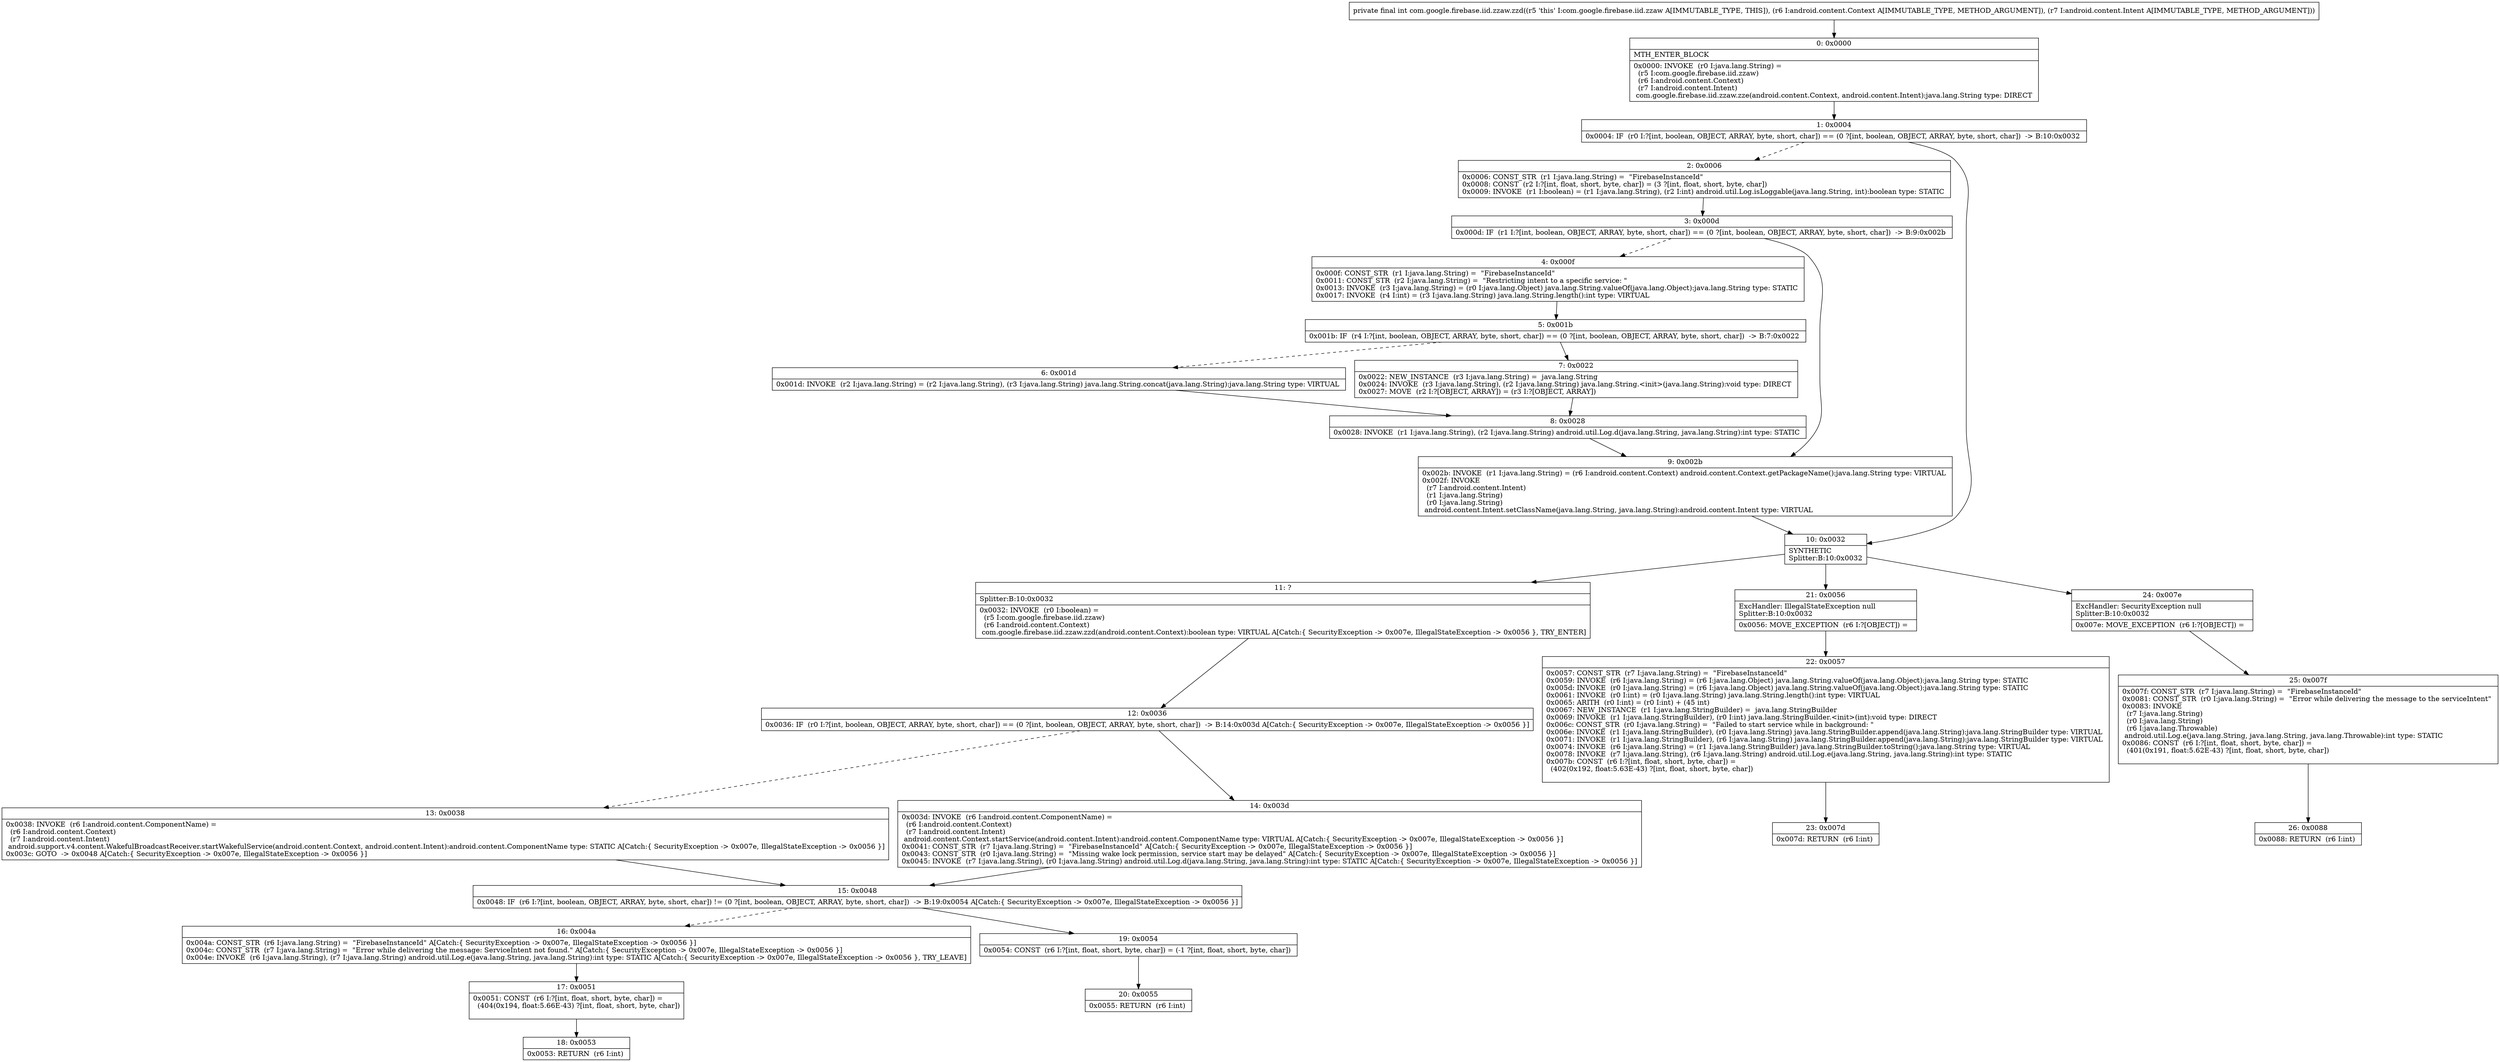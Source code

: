 digraph "CFG forcom.google.firebase.iid.zzaw.zzd(Landroid\/content\/Context;Landroid\/content\/Intent;)I" {
Node_0 [shape=record,label="{0\:\ 0x0000|MTH_ENTER_BLOCK\l|0x0000: INVOKE  (r0 I:java.lang.String) = \l  (r5 I:com.google.firebase.iid.zzaw)\l  (r6 I:android.content.Context)\l  (r7 I:android.content.Intent)\l com.google.firebase.iid.zzaw.zze(android.content.Context, android.content.Intent):java.lang.String type: DIRECT \l}"];
Node_1 [shape=record,label="{1\:\ 0x0004|0x0004: IF  (r0 I:?[int, boolean, OBJECT, ARRAY, byte, short, char]) == (0 ?[int, boolean, OBJECT, ARRAY, byte, short, char])  \-\> B:10:0x0032 \l}"];
Node_2 [shape=record,label="{2\:\ 0x0006|0x0006: CONST_STR  (r1 I:java.lang.String) =  \"FirebaseInstanceId\" \l0x0008: CONST  (r2 I:?[int, float, short, byte, char]) = (3 ?[int, float, short, byte, char]) \l0x0009: INVOKE  (r1 I:boolean) = (r1 I:java.lang.String), (r2 I:int) android.util.Log.isLoggable(java.lang.String, int):boolean type: STATIC \l}"];
Node_3 [shape=record,label="{3\:\ 0x000d|0x000d: IF  (r1 I:?[int, boolean, OBJECT, ARRAY, byte, short, char]) == (0 ?[int, boolean, OBJECT, ARRAY, byte, short, char])  \-\> B:9:0x002b \l}"];
Node_4 [shape=record,label="{4\:\ 0x000f|0x000f: CONST_STR  (r1 I:java.lang.String) =  \"FirebaseInstanceId\" \l0x0011: CONST_STR  (r2 I:java.lang.String) =  \"Restricting intent to a specific service: \" \l0x0013: INVOKE  (r3 I:java.lang.String) = (r0 I:java.lang.Object) java.lang.String.valueOf(java.lang.Object):java.lang.String type: STATIC \l0x0017: INVOKE  (r4 I:int) = (r3 I:java.lang.String) java.lang.String.length():int type: VIRTUAL \l}"];
Node_5 [shape=record,label="{5\:\ 0x001b|0x001b: IF  (r4 I:?[int, boolean, OBJECT, ARRAY, byte, short, char]) == (0 ?[int, boolean, OBJECT, ARRAY, byte, short, char])  \-\> B:7:0x0022 \l}"];
Node_6 [shape=record,label="{6\:\ 0x001d|0x001d: INVOKE  (r2 I:java.lang.String) = (r2 I:java.lang.String), (r3 I:java.lang.String) java.lang.String.concat(java.lang.String):java.lang.String type: VIRTUAL \l}"];
Node_7 [shape=record,label="{7\:\ 0x0022|0x0022: NEW_INSTANCE  (r3 I:java.lang.String) =  java.lang.String \l0x0024: INVOKE  (r3 I:java.lang.String), (r2 I:java.lang.String) java.lang.String.\<init\>(java.lang.String):void type: DIRECT \l0x0027: MOVE  (r2 I:?[OBJECT, ARRAY]) = (r3 I:?[OBJECT, ARRAY]) \l}"];
Node_8 [shape=record,label="{8\:\ 0x0028|0x0028: INVOKE  (r1 I:java.lang.String), (r2 I:java.lang.String) android.util.Log.d(java.lang.String, java.lang.String):int type: STATIC \l}"];
Node_9 [shape=record,label="{9\:\ 0x002b|0x002b: INVOKE  (r1 I:java.lang.String) = (r6 I:android.content.Context) android.content.Context.getPackageName():java.lang.String type: VIRTUAL \l0x002f: INVOKE  \l  (r7 I:android.content.Intent)\l  (r1 I:java.lang.String)\l  (r0 I:java.lang.String)\l android.content.Intent.setClassName(java.lang.String, java.lang.String):android.content.Intent type: VIRTUAL \l}"];
Node_10 [shape=record,label="{10\:\ 0x0032|SYNTHETIC\lSplitter:B:10:0x0032\l}"];
Node_11 [shape=record,label="{11\:\ ?|Splitter:B:10:0x0032\l|0x0032: INVOKE  (r0 I:boolean) = \l  (r5 I:com.google.firebase.iid.zzaw)\l  (r6 I:android.content.Context)\l com.google.firebase.iid.zzaw.zzd(android.content.Context):boolean type: VIRTUAL A[Catch:\{ SecurityException \-\> 0x007e, IllegalStateException \-\> 0x0056 \}, TRY_ENTER]\l}"];
Node_12 [shape=record,label="{12\:\ 0x0036|0x0036: IF  (r0 I:?[int, boolean, OBJECT, ARRAY, byte, short, char]) == (0 ?[int, boolean, OBJECT, ARRAY, byte, short, char])  \-\> B:14:0x003d A[Catch:\{ SecurityException \-\> 0x007e, IllegalStateException \-\> 0x0056 \}]\l}"];
Node_13 [shape=record,label="{13\:\ 0x0038|0x0038: INVOKE  (r6 I:android.content.ComponentName) = \l  (r6 I:android.content.Context)\l  (r7 I:android.content.Intent)\l android.support.v4.content.WakefulBroadcastReceiver.startWakefulService(android.content.Context, android.content.Intent):android.content.ComponentName type: STATIC A[Catch:\{ SecurityException \-\> 0x007e, IllegalStateException \-\> 0x0056 \}]\l0x003c: GOTO  \-\> 0x0048 A[Catch:\{ SecurityException \-\> 0x007e, IllegalStateException \-\> 0x0056 \}]\l}"];
Node_14 [shape=record,label="{14\:\ 0x003d|0x003d: INVOKE  (r6 I:android.content.ComponentName) = \l  (r6 I:android.content.Context)\l  (r7 I:android.content.Intent)\l android.content.Context.startService(android.content.Intent):android.content.ComponentName type: VIRTUAL A[Catch:\{ SecurityException \-\> 0x007e, IllegalStateException \-\> 0x0056 \}]\l0x0041: CONST_STR  (r7 I:java.lang.String) =  \"FirebaseInstanceId\" A[Catch:\{ SecurityException \-\> 0x007e, IllegalStateException \-\> 0x0056 \}]\l0x0043: CONST_STR  (r0 I:java.lang.String) =  \"Missing wake lock permission, service start may be delayed\" A[Catch:\{ SecurityException \-\> 0x007e, IllegalStateException \-\> 0x0056 \}]\l0x0045: INVOKE  (r7 I:java.lang.String), (r0 I:java.lang.String) android.util.Log.d(java.lang.String, java.lang.String):int type: STATIC A[Catch:\{ SecurityException \-\> 0x007e, IllegalStateException \-\> 0x0056 \}]\l}"];
Node_15 [shape=record,label="{15\:\ 0x0048|0x0048: IF  (r6 I:?[int, boolean, OBJECT, ARRAY, byte, short, char]) != (0 ?[int, boolean, OBJECT, ARRAY, byte, short, char])  \-\> B:19:0x0054 A[Catch:\{ SecurityException \-\> 0x007e, IllegalStateException \-\> 0x0056 \}]\l}"];
Node_16 [shape=record,label="{16\:\ 0x004a|0x004a: CONST_STR  (r6 I:java.lang.String) =  \"FirebaseInstanceId\" A[Catch:\{ SecurityException \-\> 0x007e, IllegalStateException \-\> 0x0056 \}]\l0x004c: CONST_STR  (r7 I:java.lang.String) =  \"Error while delivering the message: ServiceIntent not found.\" A[Catch:\{ SecurityException \-\> 0x007e, IllegalStateException \-\> 0x0056 \}]\l0x004e: INVOKE  (r6 I:java.lang.String), (r7 I:java.lang.String) android.util.Log.e(java.lang.String, java.lang.String):int type: STATIC A[Catch:\{ SecurityException \-\> 0x007e, IllegalStateException \-\> 0x0056 \}, TRY_LEAVE]\l}"];
Node_17 [shape=record,label="{17\:\ 0x0051|0x0051: CONST  (r6 I:?[int, float, short, byte, char]) = \l  (404(0x194, float:5.66E\-43) ?[int, float, short, byte, char])\l \l}"];
Node_18 [shape=record,label="{18\:\ 0x0053|0x0053: RETURN  (r6 I:int) \l}"];
Node_19 [shape=record,label="{19\:\ 0x0054|0x0054: CONST  (r6 I:?[int, float, short, byte, char]) = (\-1 ?[int, float, short, byte, char]) \l}"];
Node_20 [shape=record,label="{20\:\ 0x0055|0x0055: RETURN  (r6 I:int) \l}"];
Node_21 [shape=record,label="{21\:\ 0x0056|ExcHandler: IllegalStateException null\lSplitter:B:10:0x0032\l|0x0056: MOVE_EXCEPTION  (r6 I:?[OBJECT]) =  \l}"];
Node_22 [shape=record,label="{22\:\ 0x0057|0x0057: CONST_STR  (r7 I:java.lang.String) =  \"FirebaseInstanceId\" \l0x0059: INVOKE  (r6 I:java.lang.String) = (r6 I:java.lang.Object) java.lang.String.valueOf(java.lang.Object):java.lang.String type: STATIC \l0x005d: INVOKE  (r0 I:java.lang.String) = (r6 I:java.lang.Object) java.lang.String.valueOf(java.lang.Object):java.lang.String type: STATIC \l0x0061: INVOKE  (r0 I:int) = (r0 I:java.lang.String) java.lang.String.length():int type: VIRTUAL \l0x0065: ARITH  (r0 I:int) = (r0 I:int) + (45 int) \l0x0067: NEW_INSTANCE  (r1 I:java.lang.StringBuilder) =  java.lang.StringBuilder \l0x0069: INVOKE  (r1 I:java.lang.StringBuilder), (r0 I:int) java.lang.StringBuilder.\<init\>(int):void type: DIRECT \l0x006c: CONST_STR  (r0 I:java.lang.String) =  \"Failed to start service while in background: \" \l0x006e: INVOKE  (r1 I:java.lang.StringBuilder), (r0 I:java.lang.String) java.lang.StringBuilder.append(java.lang.String):java.lang.StringBuilder type: VIRTUAL \l0x0071: INVOKE  (r1 I:java.lang.StringBuilder), (r6 I:java.lang.String) java.lang.StringBuilder.append(java.lang.String):java.lang.StringBuilder type: VIRTUAL \l0x0074: INVOKE  (r6 I:java.lang.String) = (r1 I:java.lang.StringBuilder) java.lang.StringBuilder.toString():java.lang.String type: VIRTUAL \l0x0078: INVOKE  (r7 I:java.lang.String), (r6 I:java.lang.String) android.util.Log.e(java.lang.String, java.lang.String):int type: STATIC \l0x007b: CONST  (r6 I:?[int, float, short, byte, char]) = \l  (402(0x192, float:5.63E\-43) ?[int, float, short, byte, char])\l \l}"];
Node_23 [shape=record,label="{23\:\ 0x007d|0x007d: RETURN  (r6 I:int) \l}"];
Node_24 [shape=record,label="{24\:\ 0x007e|ExcHandler: SecurityException null\lSplitter:B:10:0x0032\l|0x007e: MOVE_EXCEPTION  (r6 I:?[OBJECT]) =  \l}"];
Node_25 [shape=record,label="{25\:\ 0x007f|0x007f: CONST_STR  (r7 I:java.lang.String) =  \"FirebaseInstanceId\" \l0x0081: CONST_STR  (r0 I:java.lang.String) =  \"Error while delivering the message to the serviceIntent\" \l0x0083: INVOKE  \l  (r7 I:java.lang.String)\l  (r0 I:java.lang.String)\l  (r6 I:java.lang.Throwable)\l android.util.Log.e(java.lang.String, java.lang.String, java.lang.Throwable):int type: STATIC \l0x0086: CONST  (r6 I:?[int, float, short, byte, char]) = \l  (401(0x191, float:5.62E\-43) ?[int, float, short, byte, char])\l \l}"];
Node_26 [shape=record,label="{26\:\ 0x0088|0x0088: RETURN  (r6 I:int) \l}"];
MethodNode[shape=record,label="{private final int com.google.firebase.iid.zzaw.zzd((r5 'this' I:com.google.firebase.iid.zzaw A[IMMUTABLE_TYPE, THIS]), (r6 I:android.content.Context A[IMMUTABLE_TYPE, METHOD_ARGUMENT]), (r7 I:android.content.Intent A[IMMUTABLE_TYPE, METHOD_ARGUMENT])) }"];
MethodNode -> Node_0;
Node_0 -> Node_1;
Node_1 -> Node_2[style=dashed];
Node_1 -> Node_10;
Node_2 -> Node_3;
Node_3 -> Node_4[style=dashed];
Node_3 -> Node_9;
Node_4 -> Node_5;
Node_5 -> Node_6[style=dashed];
Node_5 -> Node_7;
Node_6 -> Node_8;
Node_7 -> Node_8;
Node_8 -> Node_9;
Node_9 -> Node_10;
Node_10 -> Node_11;
Node_10 -> Node_24;
Node_10 -> Node_21;
Node_11 -> Node_12;
Node_12 -> Node_13[style=dashed];
Node_12 -> Node_14;
Node_13 -> Node_15;
Node_14 -> Node_15;
Node_15 -> Node_16[style=dashed];
Node_15 -> Node_19;
Node_16 -> Node_17;
Node_17 -> Node_18;
Node_19 -> Node_20;
Node_21 -> Node_22;
Node_22 -> Node_23;
Node_24 -> Node_25;
Node_25 -> Node_26;
}

